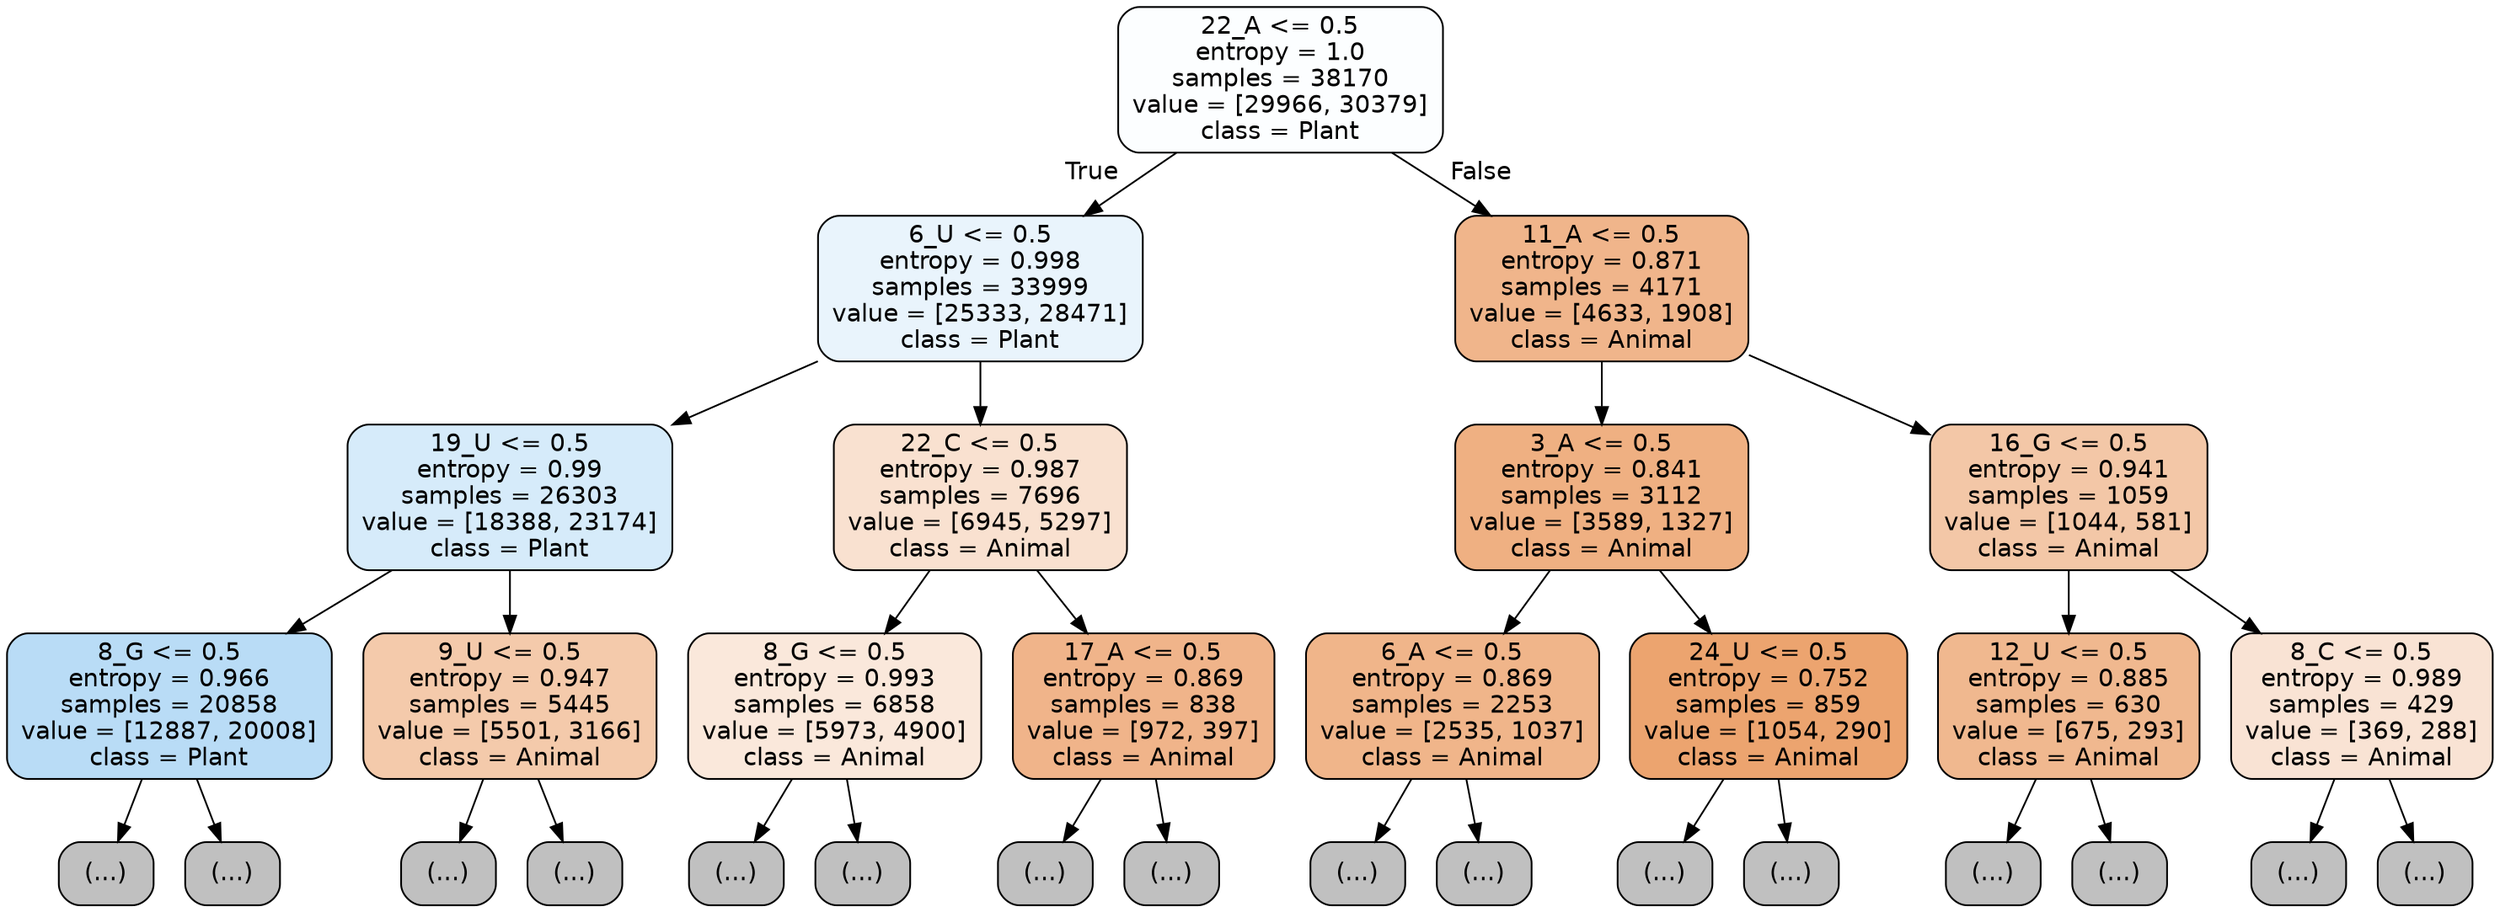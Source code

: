 digraph Tree {
node [shape=box, style="filled, rounded", color="black", fontname="helvetica"] ;
edge [fontname="helvetica"] ;
0 [label="22_A <= 0.5\nentropy = 1.0\nsamples = 38170\nvalue = [29966, 30379]\nclass = Plant", fillcolor="#fcfeff"] ;
1 [label="6_U <= 0.5\nentropy = 0.998\nsamples = 33999\nvalue = [25333, 28471]\nclass = Plant", fillcolor="#e9f4fc"] ;
0 -> 1 [labeldistance=2.5, labelangle=45, headlabel="True"] ;
2 [label="19_U <= 0.5\nentropy = 0.99\nsamples = 26303\nvalue = [18388, 23174]\nclass = Plant", fillcolor="#d6ebfa"] ;
1 -> 2 ;
3 [label="8_G <= 0.5\nentropy = 0.966\nsamples = 20858\nvalue = [12887, 20008]\nclass = Plant", fillcolor="#b9dcf6"] ;
2 -> 3 ;
4 [label="(...)", fillcolor="#C0C0C0"] ;
3 -> 4 ;
5967 [label="(...)", fillcolor="#C0C0C0"] ;
3 -> 5967 ;
8136 [label="9_U <= 0.5\nentropy = 0.947\nsamples = 5445\nvalue = [5501, 3166]\nclass = Animal", fillcolor="#f4caab"] ;
2 -> 8136 ;
8137 [label="(...)", fillcolor="#C0C0C0"] ;
8136 -> 8137 ;
10342 [label="(...)", fillcolor="#C0C0C0"] ;
8136 -> 10342 ;
11087 [label="22_C <= 0.5\nentropy = 0.987\nsamples = 7696\nvalue = [6945, 5297]\nclass = Animal", fillcolor="#f9e1d0"] ;
1 -> 11087 ;
11088 [label="8_G <= 0.5\nentropy = 0.993\nsamples = 6858\nvalue = [5973, 4900]\nclass = Animal", fillcolor="#fae8db"] ;
11087 -> 11088 ;
11089 [label="(...)", fillcolor="#C0C0C0"] ;
11088 -> 11089 ;
13580 [label="(...)", fillcolor="#C0C0C0"] ;
11088 -> 13580 ;
14487 [label="17_A <= 0.5\nentropy = 0.869\nsamples = 838\nvalue = [972, 397]\nclass = Animal", fillcolor="#f0b48a"] ;
11087 -> 14487 ;
14488 [label="(...)", fillcolor="#C0C0C0"] ;
14487 -> 14488 ;
14865 [label="(...)", fillcolor="#C0C0C0"] ;
14487 -> 14865 ;
14970 [label="11_A <= 0.5\nentropy = 0.871\nsamples = 4171\nvalue = [4633, 1908]\nclass = Animal", fillcolor="#f0b58b"] ;
0 -> 14970 [labeldistance=2.5, labelangle=-45, headlabel="False"] ;
14971 [label="3_A <= 0.5\nentropy = 0.841\nsamples = 3112\nvalue = [3589, 1327]\nclass = Animal", fillcolor="#efb082"] ;
14970 -> 14971 ;
14972 [label="6_A <= 0.5\nentropy = 0.869\nsamples = 2253\nvalue = [2535, 1037]\nclass = Animal", fillcolor="#f0b58a"] ;
14971 -> 14972 ;
14973 [label="(...)", fillcolor="#C0C0C0"] ;
14972 -> 14973 ;
15760 [label="(...)", fillcolor="#C0C0C0"] ;
14972 -> 15760 ;
16015 [label="24_U <= 0.5\nentropy = 0.752\nsamples = 859\nvalue = [1054, 290]\nclass = Animal", fillcolor="#eca46f"] ;
14971 -> 16015 ;
16016 [label="(...)", fillcolor="#C0C0C0"] ;
16015 -> 16016 ;
16359 [label="(...)", fillcolor="#C0C0C0"] ;
16015 -> 16359 ;
16394 [label="16_G <= 0.5\nentropy = 0.941\nsamples = 1059\nvalue = [1044, 581]\nclass = Animal", fillcolor="#f3c7a7"] ;
14970 -> 16394 ;
16395 [label="12_U <= 0.5\nentropy = 0.885\nsamples = 630\nvalue = [675, 293]\nclass = Animal", fillcolor="#f0b88f"] ;
16394 -> 16395 ;
16396 [label="(...)", fillcolor="#C0C0C0"] ;
16395 -> 16396 ;
16603 [label="(...)", fillcolor="#C0C0C0"] ;
16395 -> 16603 ;
16698 [label="8_C <= 0.5\nentropy = 0.989\nsamples = 429\nvalue = [369, 288]\nclass = Animal", fillcolor="#f9e3d4"] ;
16394 -> 16698 ;
16699 [label="(...)", fillcolor="#C0C0C0"] ;
16698 -> 16699 ;
16800 [label="(...)", fillcolor="#C0C0C0"] ;
16698 -> 16800 ;
}